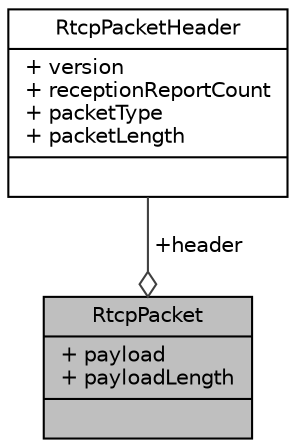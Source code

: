 digraph "RtcpPacket"
{
 // LATEX_PDF_SIZE
  edge [fontname="Helvetica",fontsize="10",labelfontname="Helvetica",labelfontsize="10"];
  node [fontname="Helvetica",fontsize="10",shape=record];
  Node1 [label="{RtcpPacket\n|+ payload\l+ payloadLength\l|}",height=0.2,width=0.4,color="black", fillcolor="grey75", style="filled", fontcolor="black",tooltip=" "];
  Node2 -> Node1 [color="grey25",fontsize="10",style="solid",label=" +header" ,arrowhead="odiamond",fontname="Helvetica"];
  Node2 [label="{RtcpPacketHeader\n|+ version\l+ receptionReportCount\l+ packetType\l+ packetLength\l|}",height=0.2,width=0.4,color="black", fillcolor="white", style="filled",URL="$structRtcpPacketHeader.html",tooltip=" "];
}
